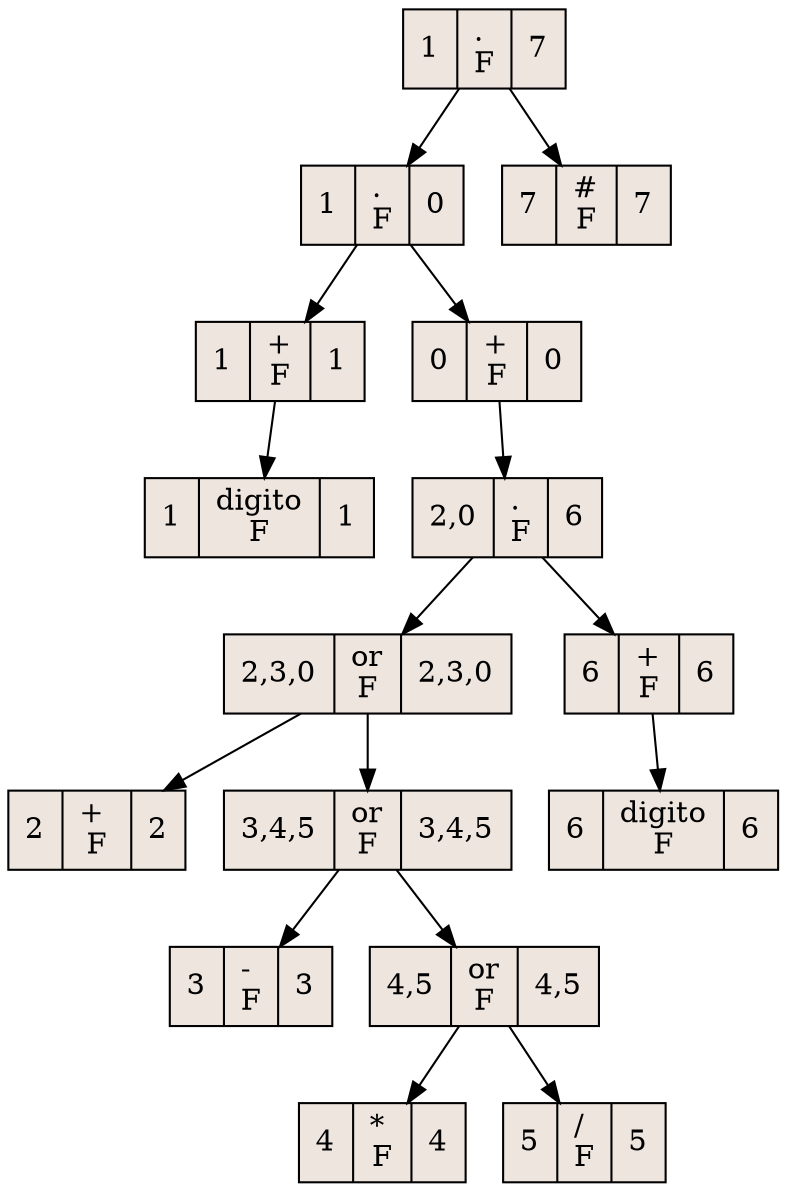 digraph grafica{
rankdir=TB;
node [shape = record, style=filled, fillcolor=seashell2];
nodo53 [ label ="1|.\lF|7"];
nodo51 [ label ="1|.\lF|0"];
nodo50 [ label ="1|+\lF|1"];
nodo49 [ label ="1|digito\lF|1"];
nodo50->nodo49
nodo51->nodo50
nodo48 [ label ="0|+\lF|0"];
nodo47 [ label ="2,0|.\lF|6"];
nodo46 [ label ="2,3,0|or\lF|2,3,0"];
nodo45 [ label ="2| + \lF|2"];
nodo46->nodo45
nodo44 [ label ="3,4,5|or\lF|3,4,5"];
nodo43 [ label ="3| - \lF|3"];
nodo44->nodo43
nodo42 [ label ="4,5|or\lF|4,5"];
nodo41 [ label ="4| * \lF|4"];
nodo42->nodo41
nodo40 [ label ="5| / \lF|5"];
nodo42->nodo40
nodo44->nodo42
nodo46->nodo44
nodo47->nodo46
nodo39 [ label ="6|+\lF|6"];
nodo38 [ label ="6|digito\lF|6"];
nodo39->nodo38
nodo47->nodo39
nodo48->nodo47
nodo51->nodo48
nodo53->nodo51
nodo52 [ label ="7|#\lF|7"];
nodo53->nodo52
}
